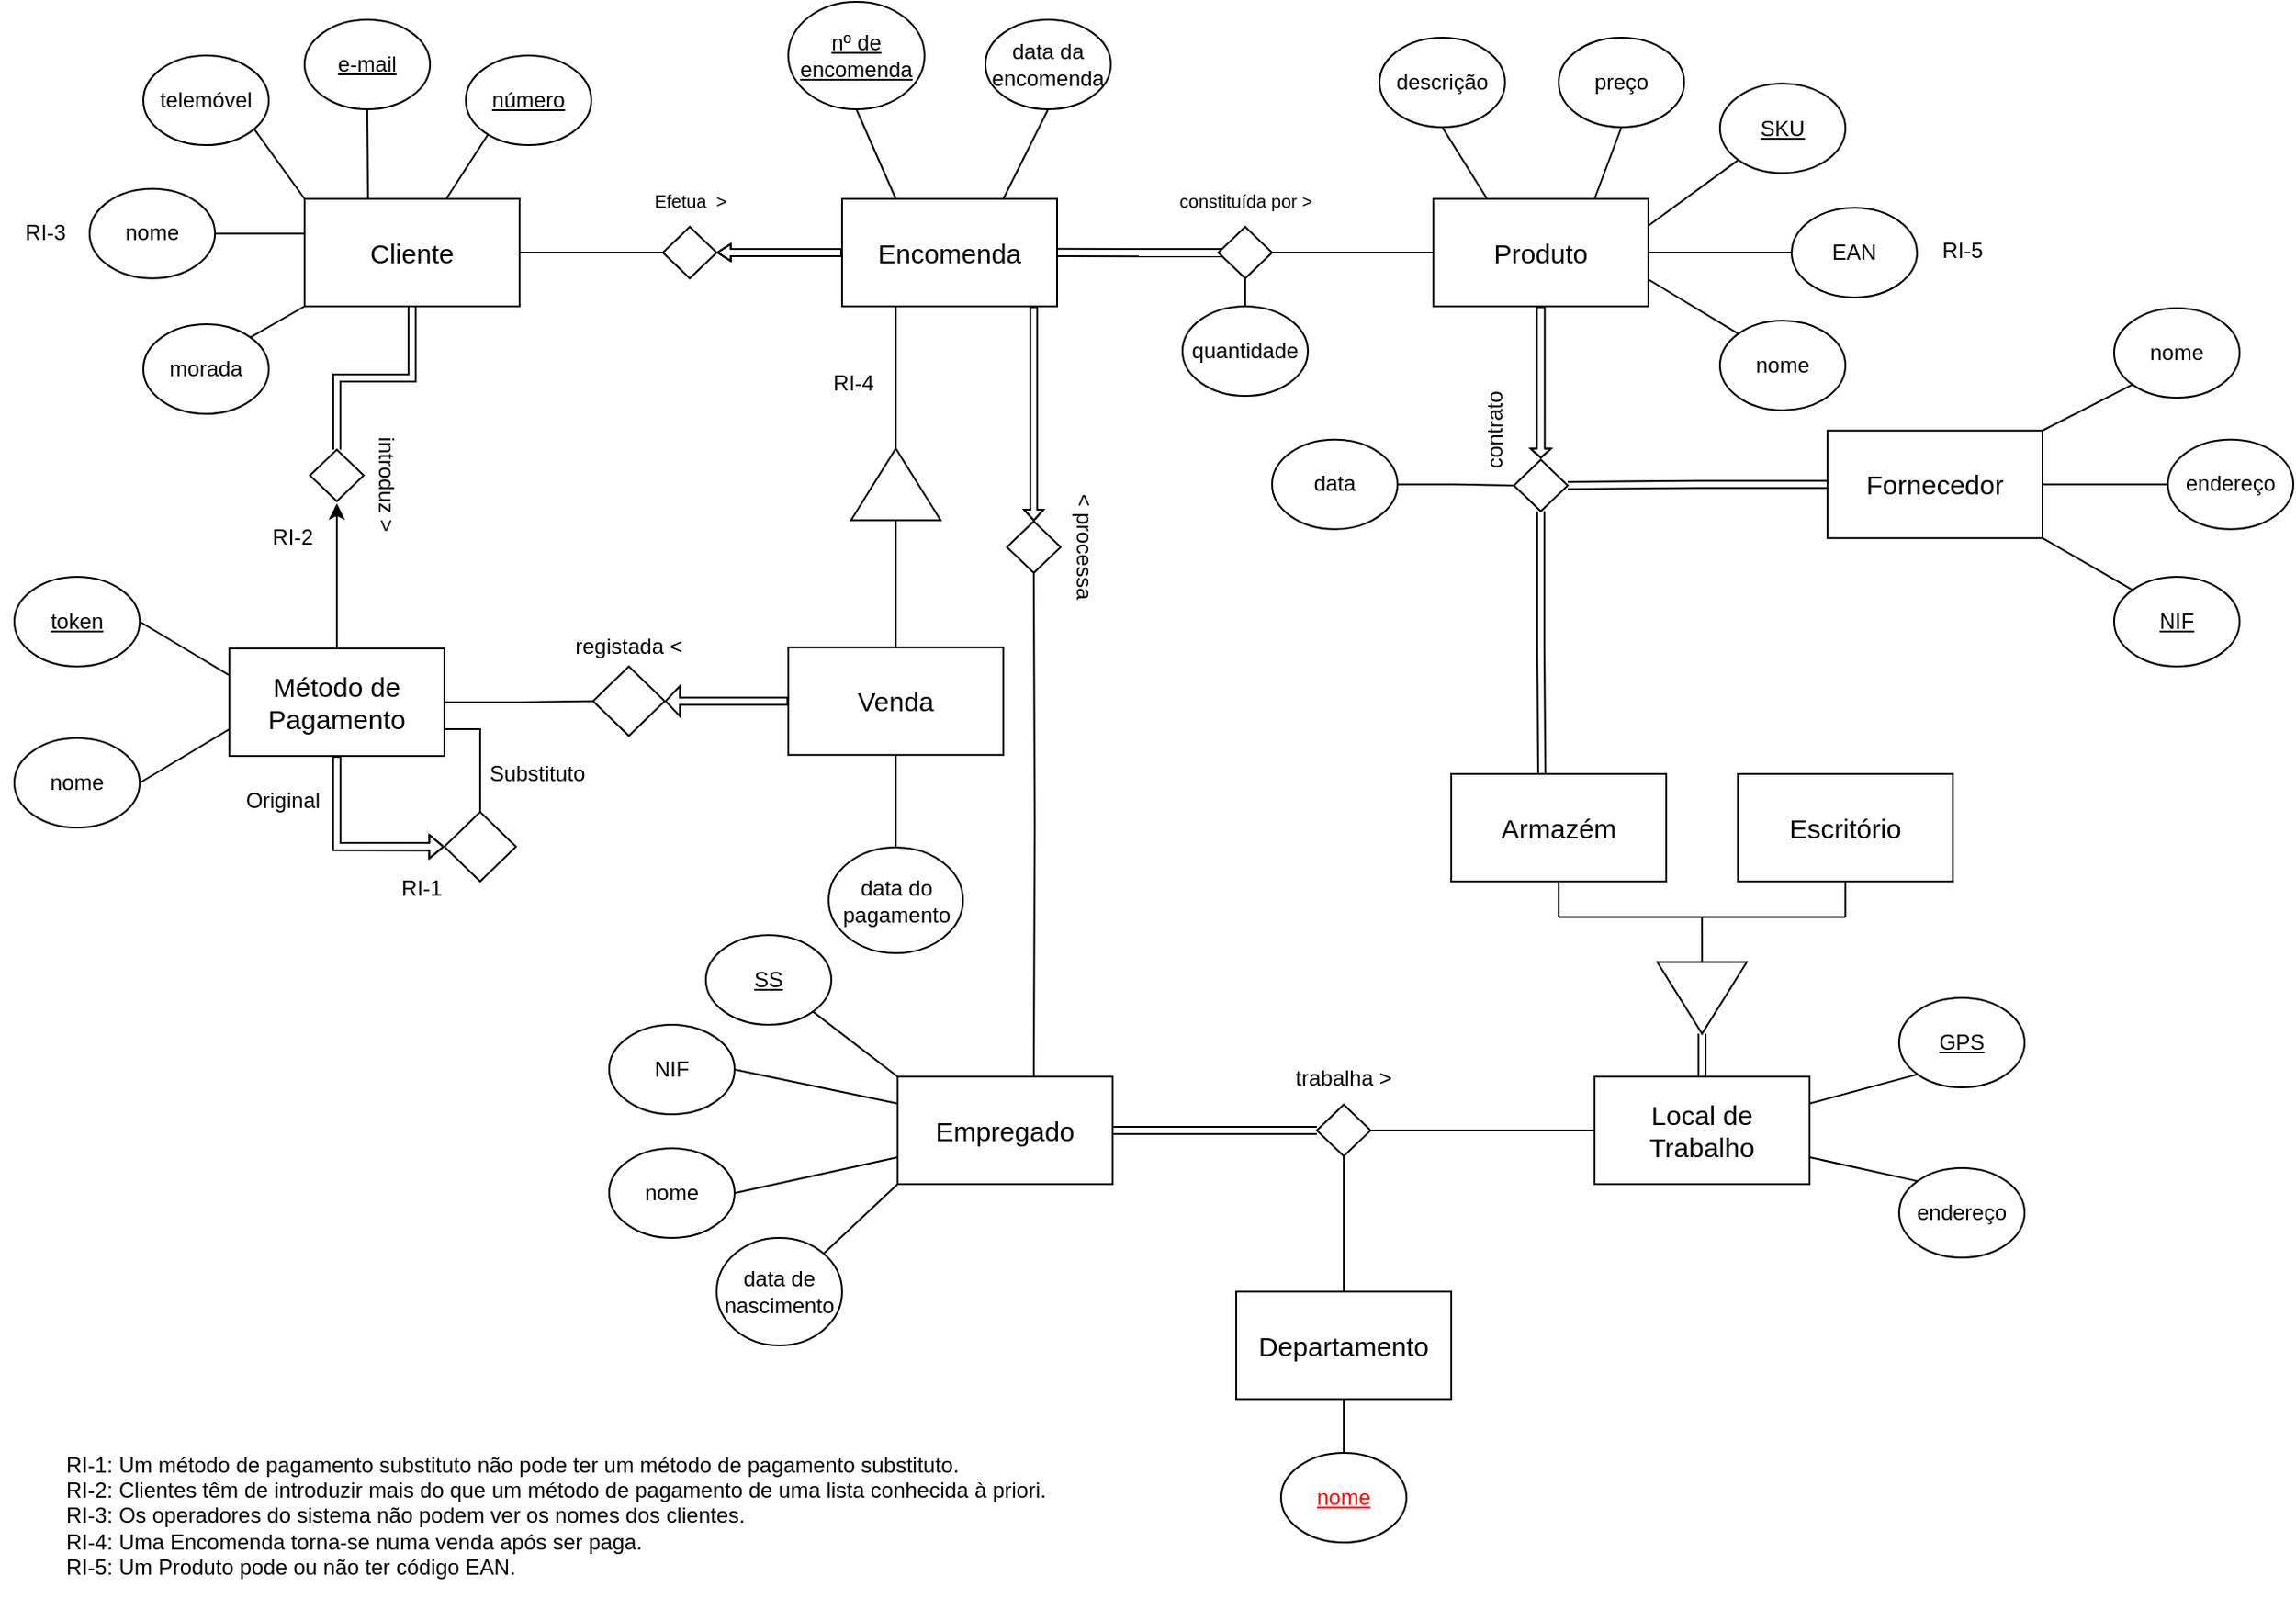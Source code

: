 <mxfile version="21.2.9" type="github">
  <diagram id="-oPqAkTAHKP7xbguGdnS" name="Page-1">
    <mxGraphModel dx="2474" dy="848" grid="1" gridSize="10" guides="1" tooltips="1" connect="1" arrows="1" fold="1" page="1" pageScale="1" pageWidth="827" pageHeight="1169" math="0" shadow="0">
      <root>
        <mxCell id="WIyWlLk6GJQsqaUBKTNV-0" />
        <mxCell id="WIyWlLk6GJQsqaUBKTNV-1" parent="WIyWlLk6GJQsqaUBKTNV-0" />
        <mxCell id="dUlK9dB9uf_rlsajjsYS-0" value="&lt;font style=&quot;font-size: 15px;&quot;&gt;Cliente&lt;/font&gt;" style="rounded=0;whiteSpace=wrap;html=1;" parent="WIyWlLk6GJQsqaUBKTNV-1" vertex="1">
          <mxGeometry x="120" y="110" width="120" height="60" as="geometry" />
        </mxCell>
        <mxCell id="dUlK9dB9uf_rlsajjsYS-1" value="" style="rhombus;whiteSpace=wrap;html=1;" parent="WIyWlLk6GJQsqaUBKTNV-1" vertex="1">
          <mxGeometry x="320" y="125.63" width="30" height="28.75" as="geometry" />
        </mxCell>
        <mxCell id="GSne50RD3aK7SdSidEnD-7" style="edgeStyle=orthogonalEdgeStyle;rounded=0;orthogonalLoop=1;jettySize=auto;html=1;exitX=0.5;exitY=1;exitDx=0;exitDy=0;entryX=0.5;entryY=0;entryDx=0;entryDy=0;shape=flexArrow;strokeWidth=1;endSize=1.684;endWidth=6.097;width=3.77;" parent="WIyWlLk6GJQsqaUBKTNV-1" target="GSne50RD3aK7SdSidEnD-0" edge="1">
          <mxGeometry relative="1" as="geometry">
            <Array as="points">
              <mxPoint x="527" y="270" />
              <mxPoint x="527" y="270" />
            </Array>
            <mxPoint x="527" y="170.01" as="sourcePoint" />
          </mxGeometry>
        </mxCell>
        <mxCell id="NUtFxZyfIFD8DUdTuco--21" style="edgeStyle=orthogonalEdgeStyle;rounded=0;orthogonalLoop=1;jettySize=auto;html=1;exitX=0.25;exitY=1;exitDx=0;exitDy=0;entryX=1;entryY=0.5;entryDx=0;entryDy=0;endArrow=none;endFill=0;" parent="WIyWlLk6GJQsqaUBKTNV-1" source="dUlK9dB9uf_rlsajjsYS-2" target="NUtFxZyfIFD8DUdTuco--20" edge="1">
          <mxGeometry relative="1" as="geometry" />
        </mxCell>
        <mxCell id="dUlK9dB9uf_rlsajjsYS-2" value="&lt;font style=&quot;font-size: 15px;&quot;&gt;Encomenda&lt;/font&gt;" style="rounded=0;whiteSpace=wrap;html=1;" parent="WIyWlLk6GJQsqaUBKTNV-1" vertex="1">
          <mxGeometry x="420" y="110.01" width="120" height="60" as="geometry" />
        </mxCell>
        <mxCell id="dUlK9dB9uf_rlsajjsYS-3" value="" style="endArrow=none;html=1;rounded=0;entryX=0;entryY=0.5;entryDx=0;entryDy=0;exitX=1;exitY=0.5;exitDx=0;exitDy=0;" parent="WIyWlLk6GJQsqaUBKTNV-1" source="dUlK9dB9uf_rlsajjsYS-0" target="dUlK9dB9uf_rlsajjsYS-1" edge="1">
          <mxGeometry width="50" height="50" relative="1" as="geometry">
            <mxPoint x="270" y="180" as="sourcePoint" />
            <mxPoint x="320" y="130" as="targetPoint" />
          </mxGeometry>
        </mxCell>
        <mxCell id="dUlK9dB9uf_rlsajjsYS-9" value="" style="shape=flexArrow;endArrow=classic;html=1;rounded=0;endWidth=4.567;endSize=2.118;width=3.958;" parent="WIyWlLk6GJQsqaUBKTNV-1" edge="1">
          <mxGeometry width="50" height="50" relative="1" as="geometry">
            <mxPoint x="420" y="140" as="sourcePoint" />
            <mxPoint x="350" y="139.96" as="targetPoint" />
            <Array as="points">
              <mxPoint x="390" y="139.96" />
            </Array>
          </mxGeometry>
        </mxCell>
        <mxCell id="dUlK9dB9uf_rlsajjsYS-12" value="&lt;u&gt;número&lt;/u&gt;" style="ellipse;whiteSpace=wrap;html=1;" parent="WIyWlLk6GJQsqaUBKTNV-1" vertex="1">
          <mxGeometry x="210" y="30" width="70" height="50" as="geometry" />
        </mxCell>
        <mxCell id="dUlK9dB9uf_rlsajjsYS-14" value="e-mail" style="ellipse;whiteSpace=wrap;html=1;fontStyle=4" parent="WIyWlLk6GJQsqaUBKTNV-1" vertex="1">
          <mxGeometry x="120" y="10" width="70" height="50" as="geometry" />
        </mxCell>
        <mxCell id="dUlK9dB9uf_rlsajjsYS-16" value="telemóvel" style="ellipse;whiteSpace=wrap;html=1;" parent="WIyWlLk6GJQsqaUBKTNV-1" vertex="1">
          <mxGeometry x="30" y="30" width="70" height="50" as="geometry" />
        </mxCell>
        <mxCell id="dUlK9dB9uf_rlsajjsYS-17" value="nome" style="ellipse;whiteSpace=wrap;html=1;" parent="WIyWlLk6GJQsqaUBKTNV-1" vertex="1">
          <mxGeometry y="104.38" width="70" height="50" as="geometry" />
        </mxCell>
        <mxCell id="dUlK9dB9uf_rlsajjsYS-18" value="morada" style="ellipse;whiteSpace=wrap;html=1;" parent="WIyWlLk6GJQsqaUBKTNV-1" vertex="1">
          <mxGeometry x="30" y="180" width="70" height="50" as="geometry" />
        </mxCell>
        <mxCell id="dUlK9dB9uf_rlsajjsYS-19" value="" style="endArrow=none;html=1;rounded=0;entryX=0.5;entryY=1;entryDx=0;entryDy=0;exitX=0.295;exitY=0.005;exitDx=0;exitDy=0;exitPerimeter=0;" parent="WIyWlLk6GJQsqaUBKTNV-1" source="dUlK9dB9uf_rlsajjsYS-0" target="dUlK9dB9uf_rlsajjsYS-14" edge="1">
          <mxGeometry width="50" height="50" relative="1" as="geometry">
            <mxPoint x="120" y="160" as="sourcePoint" />
            <mxPoint x="170" y="110" as="targetPoint" />
          </mxGeometry>
        </mxCell>
        <mxCell id="dUlK9dB9uf_rlsajjsYS-21" value="" style="endArrow=none;html=1;rounded=0;entryX=0.175;entryY=0.885;entryDx=0;entryDy=0;entryPerimeter=0;exitX=0.659;exitY=0;exitDx=0;exitDy=0;exitPerimeter=0;" parent="WIyWlLk6GJQsqaUBKTNV-1" source="dUlK9dB9uf_rlsajjsYS-0" target="dUlK9dB9uf_rlsajjsYS-12" edge="1">
          <mxGeometry width="50" height="50" relative="1" as="geometry">
            <mxPoint x="130" y="130" as="sourcePoint" />
            <mxPoint x="180" y="80" as="targetPoint" />
          </mxGeometry>
        </mxCell>
        <mxCell id="dUlK9dB9uf_rlsajjsYS-22" value="" style="endArrow=none;html=1;rounded=0;entryX=0.883;entryY=0.819;entryDx=0;entryDy=0;entryPerimeter=0;exitX=0;exitY=0;exitDx=0;exitDy=0;" parent="WIyWlLk6GJQsqaUBKTNV-1" source="dUlK9dB9uf_rlsajjsYS-0" target="dUlK9dB9uf_rlsajjsYS-16" edge="1">
          <mxGeometry width="50" height="50" relative="1" as="geometry">
            <mxPoint x="100" y="120" as="sourcePoint" />
            <mxPoint x="150" y="70" as="targetPoint" />
          </mxGeometry>
        </mxCell>
        <mxCell id="dUlK9dB9uf_rlsajjsYS-23" value="" style="endArrow=none;html=1;rounded=0;entryX=0.001;entryY=0.323;entryDx=0;entryDy=0;entryPerimeter=0;exitX=1;exitY=0.5;exitDx=0;exitDy=0;" parent="WIyWlLk6GJQsqaUBKTNV-1" source="dUlK9dB9uf_rlsajjsYS-17" target="dUlK9dB9uf_rlsajjsYS-0" edge="1">
          <mxGeometry width="50" height="50" relative="1" as="geometry">
            <mxPoint x="50" y="150" as="sourcePoint" />
            <mxPoint x="100" y="100" as="targetPoint" />
          </mxGeometry>
        </mxCell>
        <mxCell id="dUlK9dB9uf_rlsajjsYS-24" value="" style="endArrow=none;html=1;rounded=0;exitX=1;exitY=0;exitDx=0;exitDy=0;entryX=0;entryY=1;entryDx=0;entryDy=0;" parent="WIyWlLk6GJQsqaUBKTNV-1" source="dUlK9dB9uf_rlsajjsYS-18" target="dUlK9dB9uf_rlsajjsYS-0" edge="1">
          <mxGeometry width="50" height="50" relative="1" as="geometry">
            <mxPoint x="70" y="200" as="sourcePoint" />
            <mxPoint x="120" y="150" as="targetPoint" />
          </mxGeometry>
        </mxCell>
        <mxCell id="dUlK9dB9uf_rlsajjsYS-26" value="&lt;u&gt;nº de encomenda&lt;/u&gt;" style="ellipse;whiteSpace=wrap;html=1;" parent="WIyWlLk6GJQsqaUBKTNV-1" vertex="1">
          <mxGeometry x="390" width="76" height="60" as="geometry" />
        </mxCell>
        <mxCell id="dUlK9dB9uf_rlsajjsYS-27" value="data da encomenda" style="ellipse;whiteSpace=wrap;html=1;" parent="WIyWlLk6GJQsqaUBKTNV-1" vertex="1">
          <mxGeometry x="500" y="10" width="70" height="50" as="geometry" />
        </mxCell>
        <mxCell id="dUlK9dB9uf_rlsajjsYS-28" value="" style="endArrow=none;html=1;rounded=0;entryX=0.5;entryY=1;entryDx=0;entryDy=0;exitX=0.75;exitY=0;exitDx=0;exitDy=0;" parent="WIyWlLk6GJQsqaUBKTNV-1" source="dUlK9dB9uf_rlsajjsYS-2" target="dUlK9dB9uf_rlsajjsYS-27" edge="1">
          <mxGeometry width="50" height="50" relative="1" as="geometry">
            <mxPoint x="480" y="140" as="sourcePoint" />
            <mxPoint x="530" y="90" as="targetPoint" />
          </mxGeometry>
        </mxCell>
        <mxCell id="dUlK9dB9uf_rlsajjsYS-29" value="" style="endArrow=none;html=1;rounded=0;entryX=0.5;entryY=1;entryDx=0;entryDy=0;exitX=0.25;exitY=0;exitDx=0;exitDy=0;" parent="WIyWlLk6GJQsqaUBKTNV-1" source="dUlK9dB9uf_rlsajjsYS-2" target="dUlK9dB9uf_rlsajjsYS-26" edge="1">
          <mxGeometry width="50" height="50" relative="1" as="geometry">
            <mxPoint x="490" y="120" as="sourcePoint" />
            <mxPoint x="540" y="70" as="targetPoint" />
          </mxGeometry>
        </mxCell>
        <mxCell id="dUlK9dB9uf_rlsajjsYS-30" value="" style="rhombus;whiteSpace=wrap;html=1;" parent="WIyWlLk6GJQsqaUBKTNV-1" vertex="1">
          <mxGeometry x="630" y="125.63" width="30" height="28.75" as="geometry" />
        </mxCell>
        <mxCell id="dUlK9dB9uf_rlsajjsYS-31" value="&lt;font style=&quot;font-size: 15px;&quot;&gt;Produto&lt;/font&gt;" style="rounded=0;whiteSpace=wrap;html=1;" parent="WIyWlLk6GJQsqaUBKTNV-1" vertex="1">
          <mxGeometry x="750" y="110" width="120" height="60" as="geometry" />
        </mxCell>
        <mxCell id="dUlK9dB9uf_rlsajjsYS-32" value="" style="rounded=0;html=1;jettySize=auto;orthogonalLoop=1;fontSize=11;endArrow=none;endFill=0;strokeWidth=1;shadow=0;labelBackgroundColor=none;edgeStyle=orthogonalEdgeStyle;entryX=1;entryY=0.5;entryDx=0;entryDy=0;exitX=0;exitY=0.5;exitDx=0;exitDy=0;" parent="WIyWlLk6GJQsqaUBKTNV-1" source="dUlK9dB9uf_rlsajjsYS-31" target="dUlK9dB9uf_rlsajjsYS-30" edge="1">
          <mxGeometry relative="1" as="geometry">
            <mxPoint x="700.03" y="114.37" as="sourcePoint" />
            <mxPoint x="699.996" y="164.398" as="targetPoint" />
            <Array as="points" />
          </mxGeometry>
        </mxCell>
        <mxCell id="dUlK9dB9uf_rlsajjsYS-34" value="" style="endArrow=none;html=1;rounded=0;entryX=0.069;entryY=0.43;entryDx=0;entryDy=0;entryPerimeter=0;exitX=1;exitY=0.465;exitDx=0;exitDy=0;exitPerimeter=0;" parent="WIyWlLk6GJQsqaUBKTNV-1" source="dUlK9dB9uf_rlsajjsYS-2" target="dUlK9dB9uf_rlsajjsYS-30" edge="1">
          <mxGeometry width="50" height="50" relative="1" as="geometry">
            <mxPoint x="560" y="180" as="sourcePoint" />
            <mxPoint x="610" y="130" as="targetPoint" />
          </mxGeometry>
        </mxCell>
        <mxCell id="dUlK9dB9uf_rlsajjsYS-35" value="" style="endArrow=none;html=1;rounded=0;entryX=0.071;entryY=0.574;entryDx=0;entryDy=0;entryPerimeter=0;exitX=1.002;exitY=0.534;exitDx=0;exitDy=0;exitPerimeter=0;" parent="WIyWlLk6GJQsqaUBKTNV-1" source="dUlK9dB9uf_rlsajjsYS-2" target="dUlK9dB9uf_rlsajjsYS-30" edge="1">
          <mxGeometry width="50" height="50" relative="1" as="geometry">
            <mxPoint x="540" y="139.96" as="sourcePoint" />
            <mxPoint x="632" y="139.96" as="targetPoint" />
          </mxGeometry>
        </mxCell>
        <mxCell id="dUlK9dB9uf_rlsajjsYS-36" value="descrição" style="ellipse;whiteSpace=wrap;html=1;" parent="WIyWlLk6GJQsqaUBKTNV-1" vertex="1">
          <mxGeometry x="720" y="20" width="70" height="50" as="geometry" />
        </mxCell>
        <mxCell id="dUlK9dB9uf_rlsajjsYS-37" value="preço" style="ellipse;whiteSpace=wrap;html=1;" parent="WIyWlLk6GJQsqaUBKTNV-1" vertex="1">
          <mxGeometry x="820" y="20" width="70" height="50" as="geometry" />
        </mxCell>
        <mxCell id="dUlK9dB9uf_rlsajjsYS-38" value="&lt;u&gt;SKU&lt;/u&gt;" style="ellipse;whiteSpace=wrap;html=1;" parent="WIyWlLk6GJQsqaUBKTNV-1" vertex="1">
          <mxGeometry x="910" y="45.63" width="70" height="50" as="geometry" />
        </mxCell>
        <mxCell id="dUlK9dB9uf_rlsajjsYS-40" value="EAN" style="ellipse;whiteSpace=wrap;html=1;" parent="WIyWlLk6GJQsqaUBKTNV-1" vertex="1">
          <mxGeometry x="950" y="115.01" width="70" height="50" as="geometry" />
        </mxCell>
        <mxCell id="dUlK9dB9uf_rlsajjsYS-41" value="" style="endArrow=none;html=1;rounded=0;entryX=0.5;entryY=1;entryDx=0;entryDy=0;exitX=0.25;exitY=0;exitDx=0;exitDy=0;" parent="WIyWlLk6GJQsqaUBKTNV-1" source="dUlK9dB9uf_rlsajjsYS-31" target="dUlK9dB9uf_rlsajjsYS-36" edge="1">
          <mxGeometry width="50" height="50" relative="1" as="geometry">
            <mxPoint x="710" y="170" as="sourcePoint" />
            <mxPoint x="760" y="120" as="targetPoint" />
          </mxGeometry>
        </mxCell>
        <mxCell id="dUlK9dB9uf_rlsajjsYS-42" value="" style="endArrow=none;html=1;rounded=0;entryX=0.5;entryY=1;entryDx=0;entryDy=0;exitX=0.75;exitY=0;exitDx=0;exitDy=0;" parent="WIyWlLk6GJQsqaUBKTNV-1" source="dUlK9dB9uf_rlsajjsYS-31" target="dUlK9dB9uf_rlsajjsYS-37" edge="1">
          <mxGeometry width="50" height="50" relative="1" as="geometry">
            <mxPoint x="710" y="150" as="sourcePoint" />
            <mxPoint x="760" y="100" as="targetPoint" />
          </mxGeometry>
        </mxCell>
        <mxCell id="dUlK9dB9uf_rlsajjsYS-43" value="" style="endArrow=none;html=1;rounded=0;entryX=0;entryY=1;entryDx=0;entryDy=0;exitX=1;exitY=0.25;exitDx=0;exitDy=0;" parent="WIyWlLk6GJQsqaUBKTNV-1" source="dUlK9dB9uf_rlsajjsYS-31" target="dUlK9dB9uf_rlsajjsYS-38" edge="1">
          <mxGeometry width="50" height="50" relative="1" as="geometry">
            <mxPoint x="830" y="170" as="sourcePoint" />
            <mxPoint x="880" y="120" as="targetPoint" />
          </mxGeometry>
        </mxCell>
        <mxCell id="dUlK9dB9uf_rlsajjsYS-44" value="&lt;font style=&quot;font-size: 10px;&quot;&gt;Efetua&amp;nbsp; &amp;gt;&lt;/font&gt;" style="text;html=1;align=center;verticalAlign=middle;resizable=0;points=[];autosize=1;strokeColor=none;fillColor=none;" parent="WIyWlLk6GJQsqaUBKTNV-1" vertex="1">
          <mxGeometry x="300" y="95.63" width="70" height="30" as="geometry" />
        </mxCell>
        <mxCell id="dUlK9dB9uf_rlsajjsYS-45" value="&lt;font style=&quot;font-size: 10px;&quot;&gt;constituída por &amp;gt;&lt;/font&gt;" style="text;html=1;align=center;verticalAlign=middle;resizable=0;points=[];autosize=1;strokeColor=none;fillColor=none;" parent="WIyWlLk6GJQsqaUBKTNV-1" vertex="1">
          <mxGeometry x="595" y="95.63" width="100" height="30" as="geometry" />
        </mxCell>
        <mxCell id="ifH_SZ0rBkrmAZITVyhP-11" style="edgeStyle=orthogonalEdgeStyle;rounded=0;orthogonalLoop=1;jettySize=auto;html=1;exitX=0;exitY=0.5;exitDx=0;exitDy=0;entryX=1;entryY=0.5;entryDx=0;entryDy=0;endArrow=none;endFill=0;shape=link;" edge="1" parent="WIyWlLk6GJQsqaUBKTNV-1" source="dUlK9dB9uf_rlsajjsYS-46" target="TBSbjotnk0CT5dtNG1RA-25">
          <mxGeometry relative="1" as="geometry" />
        </mxCell>
        <mxCell id="dUlK9dB9uf_rlsajjsYS-46" value="&lt;font style=&quot;font-size: 15px;&quot;&gt;Fornecedor&lt;/font&gt;" style="rounded=0;whiteSpace=wrap;html=1;" parent="WIyWlLk6GJQsqaUBKTNV-1" vertex="1">
          <mxGeometry x="970" y="239.37" width="120" height="60" as="geometry" />
        </mxCell>
        <mxCell id="NUtFxZyfIFD8DUdTuco--5" style="edgeStyle=orthogonalEdgeStyle;rounded=0;orthogonalLoop=1;jettySize=auto;html=1;entryX=0;entryY=0.5;entryDx=0;entryDy=0;shape=flexArrow;endWidth=7.988;endSize=2.294;width=4.161;" parent="WIyWlLk6GJQsqaUBKTNV-1" source="dUlK9dB9uf_rlsajjsYS-47" target="TBSbjotnk0CT5dtNG1RA-16" edge="1">
          <mxGeometry relative="1" as="geometry" />
        </mxCell>
        <mxCell id="NUtFxZyfIFD8DUdTuco--26" style="edgeStyle=orthogonalEdgeStyle;rounded=0;orthogonalLoop=1;jettySize=auto;html=1;exitX=1;exitY=0.5;exitDx=0;exitDy=0;entryX=0;entryY=0.5;entryDx=0;entryDy=0;endWidth=8.908;endArrow=none;endFill=0;" parent="WIyWlLk6GJQsqaUBKTNV-1" source="dUlK9dB9uf_rlsajjsYS-47" target="NUtFxZyfIFD8DUdTuco--18" edge="1">
          <mxGeometry relative="1" as="geometry" />
        </mxCell>
        <mxCell id="dUlK9dB9uf_rlsajjsYS-47" value="&lt;font style=&quot;font-size: 15px;&quot;&gt;Método de Pagamento&lt;/font&gt;" style="rounded=0;whiteSpace=wrap;html=1;" parent="WIyWlLk6GJQsqaUBKTNV-1" vertex="1">
          <mxGeometry x="78" y="361" width="120" height="60" as="geometry" />
        </mxCell>
        <mxCell id="dUlK9dB9uf_rlsajjsYS-49" value="&lt;u&gt;token&lt;/u&gt;" style="ellipse;whiteSpace=wrap;html=1;" parent="WIyWlLk6GJQsqaUBKTNV-1" vertex="1">
          <mxGeometry x="-42" y="321" width="70" height="50" as="geometry" />
        </mxCell>
        <mxCell id="dUlK9dB9uf_rlsajjsYS-50" value="nome" style="ellipse;whiteSpace=wrap;html=1;" parent="WIyWlLk6GJQsqaUBKTNV-1" vertex="1">
          <mxGeometry x="-42" y="411" width="70" height="50" as="geometry" />
        </mxCell>
        <mxCell id="dUlK9dB9uf_rlsajjsYS-51" value="" style="endArrow=none;html=1;rounded=0;exitX=1;exitY=0.5;exitDx=0;exitDy=0;entryX=0;entryY=0.25;entryDx=0;entryDy=0;" parent="WIyWlLk6GJQsqaUBKTNV-1" source="dUlK9dB9uf_rlsajjsYS-49" target="dUlK9dB9uf_rlsajjsYS-47" edge="1">
          <mxGeometry width="50" height="50" relative="1" as="geometry">
            <mxPoint x="8" y="401" as="sourcePoint" />
            <mxPoint x="58" y="351" as="targetPoint" />
          </mxGeometry>
        </mxCell>
        <mxCell id="dUlK9dB9uf_rlsajjsYS-52" value="" style="endArrow=none;html=1;rounded=0;entryX=0;entryY=0.75;entryDx=0;entryDy=0;exitX=1;exitY=0.5;exitDx=0;exitDy=0;" parent="WIyWlLk6GJQsqaUBKTNV-1" source="dUlK9dB9uf_rlsajjsYS-50" target="dUlK9dB9uf_rlsajjsYS-47" edge="1">
          <mxGeometry width="50" height="50" relative="1" as="geometry">
            <mxPoint x="18" y="441" as="sourcePoint" />
            <mxPoint x="68" y="391" as="targetPoint" />
          </mxGeometry>
        </mxCell>
        <mxCell id="dUlK9dB9uf_rlsajjsYS-53" value="&lt;font style=&quot;font-size: 15px;&quot;&gt;Local de Trabalho&lt;/font&gt;" style="rounded=0;whiteSpace=wrap;html=1;" parent="WIyWlLk6GJQsqaUBKTNV-1" vertex="1">
          <mxGeometry x="840" y="599.99" width="120" height="60" as="geometry" />
        </mxCell>
        <mxCell id="GSne50RD3aK7SdSidEnD-6" style="edgeStyle=orthogonalEdgeStyle;rounded=0;orthogonalLoop=1;jettySize=auto;html=1;exitX=0.5;exitY=0;exitDx=0;exitDy=0;entryX=0.5;entryY=1;entryDx=0;entryDy=0;endArrow=none;endFill=0;" parent="WIyWlLk6GJQsqaUBKTNV-1" target="GSne50RD3aK7SdSidEnD-0" edge="1">
          <mxGeometry relative="1" as="geometry">
            <mxPoint x="527" y="600" as="sourcePoint" />
          </mxGeometry>
        </mxCell>
        <mxCell id="dUlK9dB9uf_rlsajjsYS-54" value="&lt;font style=&quot;font-size: 15px;&quot;&gt;Empregado&lt;/font&gt;" style="rounded=0;whiteSpace=wrap;html=1;" parent="WIyWlLk6GJQsqaUBKTNV-1" vertex="1">
          <mxGeometry x="451" y="600" width="120" height="60" as="geometry" />
        </mxCell>
        <mxCell id="dUlK9dB9uf_rlsajjsYS-55" value="&lt;u&gt;SS&lt;/u&gt;" style="ellipse;whiteSpace=wrap;html=1;" parent="WIyWlLk6GJQsqaUBKTNV-1" vertex="1">
          <mxGeometry x="344" y="521" width="70" height="50" as="geometry" />
        </mxCell>
        <mxCell id="dUlK9dB9uf_rlsajjsYS-57" value="NIF" style="ellipse;whiteSpace=wrap;html=1;" parent="WIyWlLk6GJQsqaUBKTNV-1" vertex="1">
          <mxGeometry x="290" y="571" width="70" height="50" as="geometry" />
        </mxCell>
        <mxCell id="dUlK9dB9uf_rlsajjsYS-58" value="nome" style="ellipse;whiteSpace=wrap;html=1;" parent="WIyWlLk6GJQsqaUBKTNV-1" vertex="1">
          <mxGeometry x="290" y="640" width="70" height="50" as="geometry" />
        </mxCell>
        <mxCell id="dUlK9dB9uf_rlsajjsYS-59" value="data de nascimento" style="ellipse;whiteSpace=wrap;html=1;" parent="WIyWlLk6GJQsqaUBKTNV-1" vertex="1">
          <mxGeometry x="350" y="690" width="70" height="60" as="geometry" />
        </mxCell>
        <mxCell id="dUlK9dB9uf_rlsajjsYS-60" value="" style="endArrow=none;html=1;rounded=0;entryX=1;entryY=0;entryDx=0;entryDy=0;exitX=0;exitY=1;exitDx=0;exitDy=0;" parent="WIyWlLk6GJQsqaUBKTNV-1" source="dUlK9dB9uf_rlsajjsYS-54" target="dUlK9dB9uf_rlsajjsYS-59" edge="1">
          <mxGeometry width="50" height="50" relative="1" as="geometry">
            <mxPoint x="491" y="740" as="sourcePoint" />
            <mxPoint x="541" y="690" as="targetPoint" />
          </mxGeometry>
        </mxCell>
        <mxCell id="dUlK9dB9uf_rlsajjsYS-61" value="" style="endArrow=none;html=1;rounded=0;entryX=1;entryY=1;entryDx=0;entryDy=0;exitX=0;exitY=0;exitDx=0;exitDy=0;" parent="WIyWlLk6GJQsqaUBKTNV-1" source="dUlK9dB9uf_rlsajjsYS-54" target="dUlK9dB9uf_rlsajjsYS-55" edge="1">
          <mxGeometry width="50" height="50" relative="1" as="geometry">
            <mxPoint x="501" y="620" as="sourcePoint" />
            <mxPoint x="551" y="570" as="targetPoint" />
          </mxGeometry>
        </mxCell>
        <mxCell id="dUlK9dB9uf_rlsajjsYS-62" value="" style="endArrow=none;html=1;rounded=0;entryX=1;entryY=0.5;entryDx=0;entryDy=0;exitX=0;exitY=0.25;exitDx=0;exitDy=0;" parent="WIyWlLk6GJQsqaUBKTNV-1" source="dUlK9dB9uf_rlsajjsYS-54" target="dUlK9dB9uf_rlsajjsYS-57" edge="1">
          <mxGeometry width="50" height="50" relative="1" as="geometry">
            <mxPoint x="561" y="680" as="sourcePoint" />
            <mxPoint x="611" y="630" as="targetPoint" />
          </mxGeometry>
        </mxCell>
        <mxCell id="dUlK9dB9uf_rlsajjsYS-63" value="" style="endArrow=none;html=1;rounded=0;entryX=1;entryY=0.5;entryDx=0;entryDy=0;exitX=0;exitY=0.75;exitDx=0;exitDy=0;" parent="WIyWlLk6GJQsqaUBKTNV-1" source="dUlK9dB9uf_rlsajjsYS-54" target="dUlK9dB9uf_rlsajjsYS-58" edge="1">
          <mxGeometry width="50" height="50" relative="1" as="geometry">
            <mxPoint x="551" y="710" as="sourcePoint" />
            <mxPoint x="601" y="660" as="targetPoint" />
          </mxGeometry>
        </mxCell>
        <mxCell id="f_ABxHvpBwnRaJqlBTTa-3" style="edgeStyle=orthogonalEdgeStyle;rounded=0;orthogonalLoop=1;jettySize=auto;html=1;entryX=0.5;entryY=0;entryDx=0;entryDy=0;endArrow=none;endFill=0;" parent="WIyWlLk6GJQsqaUBKTNV-1" source="dUlK9dB9uf_rlsajjsYS-65" target="dUlK9dB9uf_rlsajjsYS-80" edge="1">
          <mxGeometry relative="1" as="geometry" />
        </mxCell>
        <mxCell id="f_ABxHvpBwnRaJqlBTTa-4" style="edgeStyle=orthogonalEdgeStyle;rounded=0;orthogonalLoop=1;jettySize=auto;html=1;exitX=0;exitY=0.5;exitDx=0;exitDy=0;entryX=1;entryY=0.5;entryDx=0;entryDy=0;shape=link;" parent="WIyWlLk6GJQsqaUBKTNV-1" source="dUlK9dB9uf_rlsajjsYS-65" target="dUlK9dB9uf_rlsajjsYS-54" edge="1">
          <mxGeometry relative="1" as="geometry" />
        </mxCell>
        <mxCell id="ifH_SZ0rBkrmAZITVyhP-16" style="edgeStyle=orthogonalEdgeStyle;rounded=0;orthogonalLoop=1;jettySize=auto;html=1;exitX=1;exitY=0.5;exitDx=0;exitDy=0;entryX=0;entryY=0.5;entryDx=0;entryDy=0;endArrow=none;endFill=0;" edge="1" parent="WIyWlLk6GJQsqaUBKTNV-1" source="dUlK9dB9uf_rlsajjsYS-65" target="dUlK9dB9uf_rlsajjsYS-53">
          <mxGeometry relative="1" as="geometry" />
        </mxCell>
        <mxCell id="dUlK9dB9uf_rlsajjsYS-65" value="" style="rhombus;whiteSpace=wrap;html=1;" parent="WIyWlLk6GJQsqaUBKTNV-1" vertex="1">
          <mxGeometry x="685" y="615.61" width="30" height="28.75" as="geometry" />
        </mxCell>
        <mxCell id="dUlK9dB9uf_rlsajjsYS-66" value="&lt;u&gt;GPS&lt;/u&gt;" style="ellipse;whiteSpace=wrap;html=1;" parent="WIyWlLk6GJQsqaUBKTNV-1" vertex="1">
          <mxGeometry x="1010" y="556" width="70" height="50" as="geometry" />
        </mxCell>
        <mxCell id="dUlK9dB9uf_rlsajjsYS-67" value="endereço" style="ellipse;whiteSpace=wrap;html=1;" parent="WIyWlLk6GJQsqaUBKTNV-1" vertex="1">
          <mxGeometry x="1010" y="651" width="70" height="50" as="geometry" />
        </mxCell>
        <mxCell id="dUlK9dB9uf_rlsajjsYS-68" value="" style="endArrow=none;html=1;rounded=0;entryX=0;entryY=1;entryDx=0;entryDy=0;exitX=1;exitY=0.25;exitDx=0;exitDy=0;" parent="WIyWlLk6GJQsqaUBKTNV-1" source="dUlK9dB9uf_rlsajjsYS-53" target="dUlK9dB9uf_rlsajjsYS-66" edge="1">
          <mxGeometry width="50" height="50" relative="1" as="geometry">
            <mxPoint x="745" y="681" as="sourcePoint" />
            <mxPoint x="795" y="631" as="targetPoint" />
          </mxGeometry>
        </mxCell>
        <mxCell id="dUlK9dB9uf_rlsajjsYS-69" value="" style="endArrow=none;html=1;rounded=0;entryX=1;entryY=0.75;entryDx=0;entryDy=0;exitX=0;exitY=0;exitDx=0;exitDy=0;" parent="WIyWlLk6GJQsqaUBKTNV-1" source="dUlK9dB9uf_rlsajjsYS-67" target="dUlK9dB9uf_rlsajjsYS-53" edge="1">
          <mxGeometry width="50" height="50" relative="1" as="geometry">
            <mxPoint x="755" y="711" as="sourcePoint" />
            <mxPoint x="805" y="661" as="targetPoint" />
          </mxGeometry>
        </mxCell>
        <mxCell id="dUlK9dB9uf_rlsajjsYS-73" value="nome" style="ellipse;whiteSpace=wrap;html=1;" parent="WIyWlLk6GJQsqaUBKTNV-1" vertex="1">
          <mxGeometry x="1130" y="171" width="70" height="50" as="geometry" />
        </mxCell>
        <mxCell id="dUlK9dB9uf_rlsajjsYS-75" value="endereço" style="ellipse;whiteSpace=wrap;html=1;" parent="WIyWlLk6GJQsqaUBKTNV-1" vertex="1">
          <mxGeometry x="1160" y="244.37" width="70" height="50" as="geometry" />
        </mxCell>
        <mxCell id="dUlK9dB9uf_rlsajjsYS-76" value="&lt;u&gt;NIF&lt;/u&gt;" style="ellipse;whiteSpace=wrap;html=1;" parent="WIyWlLk6GJQsqaUBKTNV-1" vertex="1">
          <mxGeometry x="1130" y="321" width="70" height="50" as="geometry" />
        </mxCell>
        <mxCell id="dUlK9dB9uf_rlsajjsYS-77" value="" style="endArrow=none;html=1;rounded=0;entryX=0;entryY=0.5;entryDx=0;entryDy=0;exitX=1;exitY=0.5;exitDx=0;exitDy=0;" parent="WIyWlLk6GJQsqaUBKTNV-1" source="dUlK9dB9uf_rlsajjsYS-46" target="dUlK9dB9uf_rlsajjsYS-75" edge="1">
          <mxGeometry width="50" height="50" relative="1" as="geometry">
            <mxPoint x="1090" y="331" as="sourcePoint" />
            <mxPoint x="1140" y="281" as="targetPoint" />
          </mxGeometry>
        </mxCell>
        <mxCell id="dUlK9dB9uf_rlsajjsYS-78" value="" style="endArrow=none;html=1;rounded=0;entryX=0;entryY=1;entryDx=0;entryDy=0;exitX=1;exitY=0;exitDx=0;exitDy=0;" parent="WIyWlLk6GJQsqaUBKTNV-1" source="dUlK9dB9uf_rlsajjsYS-46" target="dUlK9dB9uf_rlsajjsYS-73" edge="1">
          <mxGeometry width="50" height="50" relative="1" as="geometry">
            <mxPoint x="1090" y="271" as="sourcePoint" />
            <mxPoint x="1140" y="221" as="targetPoint" />
          </mxGeometry>
        </mxCell>
        <mxCell id="dUlK9dB9uf_rlsajjsYS-79" value="" style="endArrow=none;html=1;rounded=0;entryX=0;entryY=0;entryDx=0;entryDy=0;exitX=1;exitY=1;exitDx=0;exitDy=0;" parent="WIyWlLk6GJQsqaUBKTNV-1" source="dUlK9dB9uf_rlsajjsYS-46" target="dUlK9dB9uf_rlsajjsYS-76" edge="1">
          <mxGeometry width="50" height="50" relative="1" as="geometry">
            <mxPoint x="1080" y="381" as="sourcePoint" />
            <mxPoint x="1130" y="331" as="targetPoint" />
          </mxGeometry>
        </mxCell>
        <mxCell id="dUlK9dB9uf_rlsajjsYS-80" value="&lt;font style=&quot;font-size: 15px;&quot;&gt;Departamento&lt;/font&gt;" style="rounded=0;whiteSpace=wrap;html=1;" parent="WIyWlLk6GJQsqaUBKTNV-1" vertex="1">
          <mxGeometry x="640" y="720" width="120" height="60" as="geometry" />
        </mxCell>
        <mxCell id="TBSbjotnk0CT5dtNG1RA-0" value="&lt;font style=&quot;font-size: 15px;&quot;&gt;Armazém&lt;/font&gt;" style="rounded=0;whiteSpace=wrap;html=1;" parent="WIyWlLk6GJQsqaUBKTNV-1" vertex="1">
          <mxGeometry x="760" y="431" width="120" height="60" as="geometry" />
        </mxCell>
        <mxCell id="TBSbjotnk0CT5dtNG1RA-2" value="&lt;font style=&quot;font-size: 15px;&quot;&gt;Escritório&lt;/font&gt;" style="rounded=0;whiteSpace=wrap;html=1;" parent="WIyWlLk6GJQsqaUBKTNV-1" vertex="1">
          <mxGeometry x="920" y="431" width="120" height="60" as="geometry" />
        </mxCell>
        <mxCell id="ifH_SZ0rBkrmAZITVyhP-13" style="edgeStyle=orthogonalEdgeStyle;rounded=0;orthogonalLoop=1;jettySize=auto;html=1;exitX=0;exitY=0.5;exitDx=0;exitDy=0;endArrow=none;endFill=0;" edge="1" parent="WIyWlLk6GJQsqaUBKTNV-1" source="TBSbjotnk0CT5dtNG1RA-3">
          <mxGeometry relative="1" as="geometry">
            <mxPoint x="899.973" y="511" as="targetPoint" />
          </mxGeometry>
        </mxCell>
        <mxCell id="TBSbjotnk0CT5dtNG1RA-3" value="" style="triangle;whiteSpace=wrap;html=1;rotation=90;" parent="WIyWlLk6GJQsqaUBKTNV-1" vertex="1">
          <mxGeometry x="880" y="531" width="40" height="50" as="geometry" />
        </mxCell>
        <mxCell id="TBSbjotnk0CT5dtNG1RA-4" value="" style="endArrow=none;html=1;rounded=0;" parent="WIyWlLk6GJQsqaUBKTNV-1" edge="1">
          <mxGeometry width="50" height="50" relative="1" as="geometry">
            <mxPoint x="820" y="510.89" as="sourcePoint" />
            <mxPoint x="980" y="510.89" as="targetPoint" />
          </mxGeometry>
        </mxCell>
        <mxCell id="TBSbjotnk0CT5dtNG1RA-5" value="" style="endArrow=none;html=1;rounded=0;exitX=0.5;exitY=1;exitDx=0;exitDy=0;" parent="WIyWlLk6GJQsqaUBKTNV-1" source="TBSbjotnk0CT5dtNG1RA-0" edge="1">
          <mxGeometry width="50" height="50" relative="1" as="geometry">
            <mxPoint x="770" y="461" as="sourcePoint" />
            <mxPoint x="820" y="511" as="targetPoint" />
            <Array as="points" />
          </mxGeometry>
        </mxCell>
        <mxCell id="TBSbjotnk0CT5dtNG1RA-6" value="" style="endArrow=none;html=1;rounded=0;exitX=0.5;exitY=1;exitDx=0;exitDy=0;" parent="WIyWlLk6GJQsqaUBKTNV-1" source="TBSbjotnk0CT5dtNG1RA-2" edge="1">
          <mxGeometry width="50" height="50" relative="1" as="geometry">
            <mxPoint x="930" y="461" as="sourcePoint" />
            <mxPoint x="980" y="511" as="targetPoint" />
          </mxGeometry>
        </mxCell>
        <mxCell id="TBSbjotnk0CT5dtNG1RA-8" value="" style="shape=link;html=1;rounded=0;entryX=0.5;entryY=0;entryDx=0;entryDy=0;exitX=1;exitY=0.5;exitDx=0;exitDy=0;" parent="WIyWlLk6GJQsqaUBKTNV-1" source="TBSbjotnk0CT5dtNG1RA-3" target="dUlK9dB9uf_rlsajjsYS-53" edge="1">
          <mxGeometry width="100" relative="1" as="geometry">
            <mxPoint x="815" y="701.01" as="sourcePoint" />
            <mxPoint x="915" y="701.01" as="targetPoint" />
          </mxGeometry>
        </mxCell>
        <mxCell id="NUtFxZyfIFD8DUdTuco--12" style="edgeStyle=orthogonalEdgeStyle;rounded=0;orthogonalLoop=1;jettySize=auto;html=1;exitX=0.5;exitY=0;exitDx=0;exitDy=0;entryX=0.5;entryY=1;entryDx=0;entryDy=0;shape=link;" parent="WIyWlLk6GJQsqaUBKTNV-1" source="TBSbjotnk0CT5dtNG1RA-10" target="dUlK9dB9uf_rlsajjsYS-0" edge="1">
          <mxGeometry relative="1" as="geometry" />
        </mxCell>
        <mxCell id="TBSbjotnk0CT5dtNG1RA-10" value="" style="rhombus;whiteSpace=wrap;html=1;" parent="WIyWlLk6GJQsqaUBKTNV-1" vertex="1">
          <mxGeometry x="123" y="250" width="30" height="28.75" as="geometry" />
        </mxCell>
        <mxCell id="TBSbjotnk0CT5dtNG1RA-12" value="" style="endArrow=classic;html=1;rounded=0;exitX=0.5;exitY=0;exitDx=0;exitDy=0;" parent="WIyWlLk6GJQsqaUBKTNV-1" source="dUlK9dB9uf_rlsajjsYS-47" edge="1">
          <mxGeometry width="50" height="50" relative="1" as="geometry">
            <mxPoint x="88" y="330" as="sourcePoint" />
            <mxPoint x="138" y="280" as="targetPoint" />
          </mxGeometry>
        </mxCell>
        <mxCell id="NUtFxZyfIFD8DUdTuco--2" style="edgeStyle=orthogonalEdgeStyle;rounded=0;orthogonalLoop=1;jettySize=auto;html=1;entryX=1;entryY=0.75;entryDx=0;entryDy=0;endArrow=none;endFill=0;" parent="WIyWlLk6GJQsqaUBKTNV-1" source="TBSbjotnk0CT5dtNG1RA-16" target="dUlK9dB9uf_rlsajjsYS-47" edge="1">
          <mxGeometry relative="1" as="geometry" />
        </mxCell>
        <mxCell id="TBSbjotnk0CT5dtNG1RA-16" value="" style="rhombus;whiteSpace=wrap;html=1;" parent="WIyWlLk6GJQsqaUBKTNV-1" vertex="1">
          <mxGeometry x="198" y="452.25" width="40" height="38.75" as="geometry" />
        </mxCell>
        <mxCell id="TBSbjotnk0CT5dtNG1RA-20" value="RI-1" style="text;html=1;align=center;verticalAlign=middle;resizable=0;points=[];autosize=1;strokeColor=none;fillColor=none;" parent="WIyWlLk6GJQsqaUBKTNV-1" vertex="1">
          <mxGeometry x="160" y="480" width="50" height="30" as="geometry" />
        </mxCell>
        <mxCell id="TBSbjotnk0CT5dtNG1RA-21" value="quantidade" style="ellipse;whiteSpace=wrap;html=1;" parent="WIyWlLk6GJQsqaUBKTNV-1" vertex="1">
          <mxGeometry x="610" y="170.01" width="70" height="50" as="geometry" />
        </mxCell>
        <mxCell id="TBSbjotnk0CT5dtNG1RA-22" value="" style="endArrow=none;html=1;rounded=0;entryX=0.5;entryY=1;entryDx=0;entryDy=0;exitX=0.5;exitY=0;exitDx=0;exitDy=0;" parent="WIyWlLk6GJQsqaUBKTNV-1" source="TBSbjotnk0CT5dtNG1RA-21" target="dUlK9dB9uf_rlsajjsYS-30" edge="1">
          <mxGeometry width="50" height="50" relative="1" as="geometry">
            <mxPoint x="590" y="220" as="sourcePoint" />
            <mxPoint x="640" y="170" as="targetPoint" />
          </mxGeometry>
        </mxCell>
        <mxCell id="TBSbjotnk0CT5dtNG1RA-23" value="RI-2" style="text;html=1;align=center;verticalAlign=middle;resizable=0;points=[];autosize=1;strokeColor=none;fillColor=none;" parent="WIyWlLk6GJQsqaUBKTNV-1" vertex="1">
          <mxGeometry x="88" y="284.37" width="50" height="30" as="geometry" />
        </mxCell>
        <mxCell id="TBSbjotnk0CT5dtNG1RA-24" value="RI-5" style="text;html=1;align=center;verticalAlign=middle;resizable=0;points=[];autosize=1;strokeColor=none;fillColor=none;" parent="WIyWlLk6GJQsqaUBKTNV-1" vertex="1">
          <mxGeometry x="1020" y="124.38" width="50" height="30" as="geometry" />
        </mxCell>
        <mxCell id="ifH_SZ0rBkrmAZITVyhP-18" style="edgeStyle=orthogonalEdgeStyle;rounded=0;orthogonalLoop=1;jettySize=auto;html=1;exitX=0.5;exitY=1;exitDx=0;exitDy=0;entryX=0.421;entryY=0.005;entryDx=0;entryDy=0;entryPerimeter=0;endArrow=none;endFill=0;shape=link;" edge="1" parent="WIyWlLk6GJQsqaUBKTNV-1" source="TBSbjotnk0CT5dtNG1RA-25" target="TBSbjotnk0CT5dtNG1RA-0">
          <mxGeometry relative="1" as="geometry" />
        </mxCell>
        <mxCell id="TBSbjotnk0CT5dtNG1RA-25" value="" style="rhombus;whiteSpace=wrap;html=1;" parent="WIyWlLk6GJQsqaUBKTNV-1" vertex="1">
          <mxGeometry x="795" y="255.62" width="30" height="28.75" as="geometry" />
        </mxCell>
        <mxCell id="TBSbjotnk0CT5dtNG1RA-28" value="contrato" style="text;html=1;align=center;verticalAlign=middle;resizable=0;points=[];autosize=1;strokeColor=none;fillColor=none;rotation=-90;" parent="WIyWlLk6GJQsqaUBKTNV-1" vertex="1">
          <mxGeometry x="750" y="224.37" width="70" height="30" as="geometry" />
        </mxCell>
        <mxCell id="ifH_SZ0rBkrmAZITVyhP-21" style="edgeStyle=orthogonalEdgeStyle;rounded=0;orthogonalLoop=1;jettySize=auto;html=1;exitX=1;exitY=0.5;exitDx=0;exitDy=0;entryX=0;entryY=0.5;entryDx=0;entryDy=0;endArrow=none;endFill=0;" edge="1" parent="WIyWlLk6GJQsqaUBKTNV-1" source="TBSbjotnk0CT5dtNG1RA-30" target="TBSbjotnk0CT5dtNG1RA-25">
          <mxGeometry relative="1" as="geometry" />
        </mxCell>
        <mxCell id="TBSbjotnk0CT5dtNG1RA-30" value="data" style="ellipse;whiteSpace=wrap;html=1;" parent="WIyWlLk6GJQsqaUBKTNV-1" vertex="1">
          <mxGeometry x="660" y="244.37" width="70" height="50" as="geometry" />
        </mxCell>
        <mxCell id="GSne50RD3aK7SdSidEnD-0" value="" style="rhombus;whiteSpace=wrap;html=1;" parent="WIyWlLk6GJQsqaUBKTNV-1" vertex="1">
          <mxGeometry x="512" y="290" width="30" height="28.75" as="geometry" />
        </mxCell>
        <mxCell id="f_ABxHvpBwnRaJqlBTTa-0" value="trabalha &amp;gt; " style="text;strokeColor=none;align=center;fillColor=none;html=1;verticalAlign=middle;whiteSpace=wrap;rounded=0;" parent="WIyWlLk6GJQsqaUBKTNV-1" vertex="1">
          <mxGeometry x="668" y="585.61" width="64" height="30" as="geometry" />
        </mxCell>
        <mxCell id="quJLtdytL3wUtsBtStdE-5" value="introduz &amp;gt;" style="text;strokeColor=none;align=center;fillColor=none;html=1;verticalAlign=middle;whiteSpace=wrap;rounded=0;rotation=90;" parent="WIyWlLk6GJQsqaUBKTNV-1" vertex="1">
          <mxGeometry x="132" y="254.37" width="66" height="30" as="geometry" />
        </mxCell>
        <mxCell id="NUtFxZyfIFD8DUdTuco--6" value="Substituto" style="text;strokeColor=none;align=center;fillColor=none;html=1;verticalAlign=middle;whiteSpace=wrap;rounded=0;" parent="WIyWlLk6GJQsqaUBKTNV-1" vertex="1">
          <mxGeometry x="220" y="416" width="60" height="30" as="geometry" />
        </mxCell>
        <mxCell id="NUtFxZyfIFD8DUdTuco--7" value="Original" style="text;strokeColor=none;align=center;fillColor=none;html=1;verticalAlign=middle;whiteSpace=wrap;rounded=0;" parent="WIyWlLk6GJQsqaUBKTNV-1" vertex="1">
          <mxGeometry x="78" y="431" width="60" height="30" as="geometry" />
        </mxCell>
        <mxCell id="NUtFxZyfIFD8DUdTuco--18" value="" style="rhombus;whiteSpace=wrap;html=1;" parent="WIyWlLk6GJQsqaUBKTNV-1" vertex="1">
          <mxGeometry x="281" y="371" width="40" height="38.75" as="geometry" />
        </mxCell>
        <mxCell id="NUtFxZyfIFD8DUdTuco--24" style="edgeStyle=orthogonalEdgeStyle;rounded=0;orthogonalLoop=1;jettySize=auto;html=1;entryX=0;entryY=0.5;entryDx=0;entryDy=0;endArrow=none;endFill=0;" parent="WIyWlLk6GJQsqaUBKTNV-1" source="NUtFxZyfIFD8DUdTuco--19" target="NUtFxZyfIFD8DUdTuco--20" edge="1">
          <mxGeometry relative="1" as="geometry" />
        </mxCell>
        <mxCell id="NUtFxZyfIFD8DUdTuco--25" style="edgeStyle=orthogonalEdgeStyle;rounded=0;orthogonalLoop=1;jettySize=auto;html=1;entryX=1;entryY=0.5;entryDx=0;entryDy=0;shape=flexArrow;width=4.04;endSize=2.309;endWidth=11.709;" parent="WIyWlLk6GJQsqaUBKTNV-1" source="NUtFxZyfIFD8DUdTuco--19" target="NUtFxZyfIFD8DUdTuco--18" edge="1">
          <mxGeometry relative="1" as="geometry" />
        </mxCell>
        <mxCell id="NUtFxZyfIFD8DUdTuco--30" style="edgeStyle=orthogonalEdgeStyle;rounded=0;orthogonalLoop=1;jettySize=auto;html=1;entryX=0.5;entryY=0;entryDx=0;entryDy=0;endArrow=none;endFill=0;" parent="WIyWlLk6GJQsqaUBKTNV-1" source="NUtFxZyfIFD8DUdTuco--19" target="NUtFxZyfIFD8DUdTuco--29" edge="1">
          <mxGeometry relative="1" as="geometry" />
        </mxCell>
        <mxCell id="NUtFxZyfIFD8DUdTuco--19" value="&lt;font style=&quot;font-size: 15px;&quot;&gt;Venda&lt;/font&gt;" style="rounded=0;whiteSpace=wrap;html=1;" parent="WIyWlLk6GJQsqaUBKTNV-1" vertex="1">
          <mxGeometry x="390" y="360.38" width="120" height="60" as="geometry" />
        </mxCell>
        <mxCell id="NUtFxZyfIFD8DUdTuco--20" value="" style="triangle;whiteSpace=wrap;html=1;rotation=-90;" parent="WIyWlLk6GJQsqaUBKTNV-1" vertex="1">
          <mxGeometry x="430" y="244.37" width="40" height="50" as="geometry" />
        </mxCell>
        <mxCell id="NUtFxZyfIFD8DUdTuco--27" value="registada &amp;lt;" style="text;strokeColor=none;align=center;fillColor=none;html=1;verticalAlign=middle;whiteSpace=wrap;rounded=0;" parent="WIyWlLk6GJQsqaUBKTNV-1" vertex="1">
          <mxGeometry x="266" y="345" width="70" height="30" as="geometry" />
        </mxCell>
        <mxCell id="NUtFxZyfIFD8DUdTuco--29" value="data do pagamento" style="ellipse;whiteSpace=wrap;html=1;" parent="WIyWlLk6GJQsqaUBKTNV-1" vertex="1">
          <mxGeometry x="412.5" y="472" width="75" height="59" as="geometry" />
        </mxCell>
        <mxCell id="ifH_SZ0rBkrmAZITVyhP-0" value="&amp;lt; processa" style="text;html=1;align=center;verticalAlign=middle;resizable=0;points=[];autosize=1;strokeColor=none;fillColor=none;rotation=90;" vertex="1" parent="WIyWlLk6GJQsqaUBKTNV-1">
          <mxGeometry x="515" y="288.75" width="80" height="30" as="geometry" />
        </mxCell>
        <mxCell id="ifH_SZ0rBkrmAZITVyhP-4" style="edgeStyle=orthogonalEdgeStyle;rounded=0;orthogonalLoop=1;jettySize=auto;html=1;exitX=0.5;exitY=0;exitDx=0;exitDy=0;entryX=0.5;entryY=1;entryDx=0;entryDy=0;endArrow=none;endFill=0;" edge="1" parent="WIyWlLk6GJQsqaUBKTNV-1" source="ifH_SZ0rBkrmAZITVyhP-2" target="dUlK9dB9uf_rlsajjsYS-80">
          <mxGeometry relative="1" as="geometry" />
        </mxCell>
        <mxCell id="ifH_SZ0rBkrmAZITVyhP-2" value="&lt;font color=&quot;#ff0000&quot;&gt;&lt;u&gt;nome&lt;/u&gt;&lt;/font&gt;" style="ellipse;whiteSpace=wrap;html=1;" vertex="1" parent="WIyWlLk6GJQsqaUBKTNV-1">
          <mxGeometry x="665" y="810" width="70" height="50" as="geometry" />
        </mxCell>
        <mxCell id="ifH_SZ0rBkrmAZITVyhP-5" value="RI-4" style="text;html=1;align=center;verticalAlign=middle;resizable=0;points=[];autosize=1;strokeColor=none;fillColor=none;" vertex="1" parent="WIyWlLk6GJQsqaUBKTNV-1">
          <mxGeometry x="401" y="198" width="50" height="30" as="geometry" />
        </mxCell>
        <mxCell id="ifH_SZ0rBkrmAZITVyhP-7" value="nome" style="ellipse;whiteSpace=wrap;html=1;" vertex="1" parent="WIyWlLk6GJQsqaUBKTNV-1">
          <mxGeometry x="910" y="178" width="70" height="50" as="geometry" />
        </mxCell>
        <mxCell id="ifH_SZ0rBkrmAZITVyhP-9" value="" style="endArrow=none;html=1;rounded=0;exitX=0;exitY=0;exitDx=0;exitDy=0;entryX=1;entryY=0.75;entryDx=0;entryDy=0;" edge="1" parent="WIyWlLk6GJQsqaUBKTNV-1" source="ifH_SZ0rBkrmAZITVyhP-7" target="dUlK9dB9uf_rlsajjsYS-31">
          <mxGeometry width="50" height="50" relative="1" as="geometry">
            <mxPoint x="820" y="220" as="sourcePoint" />
            <mxPoint x="870" y="170" as="targetPoint" />
          </mxGeometry>
        </mxCell>
        <mxCell id="ifH_SZ0rBkrmAZITVyhP-22" style="edgeStyle=orthogonalEdgeStyle;rounded=0;orthogonalLoop=1;jettySize=auto;html=1;shape=flexArrow;strokeWidth=1;endSize=1.385;endWidth=6.097;width=4.426;" edge="1" parent="WIyWlLk6GJQsqaUBKTNV-1">
          <mxGeometry relative="1" as="geometry">
            <Array as="points">
              <mxPoint x="809.88" y="235" />
              <mxPoint x="809.88" y="235" />
            </Array>
            <mxPoint x="810" y="170" as="sourcePoint" />
            <mxPoint x="809.99" y="255.01" as="targetPoint" />
          </mxGeometry>
        </mxCell>
        <mxCell id="ifH_SZ0rBkrmAZITVyhP-24" value="" style="endArrow=none;html=1;rounded=0;entryX=0;entryY=0.5;entryDx=0;entryDy=0;exitX=1;exitY=0.5;exitDx=0;exitDy=0;" edge="1" parent="WIyWlLk6GJQsqaUBKTNV-1" source="dUlK9dB9uf_rlsajjsYS-31" target="dUlK9dB9uf_rlsajjsYS-40">
          <mxGeometry width="50" height="50" relative="1" as="geometry">
            <mxPoint x="880" y="190" as="sourcePoint" />
            <mxPoint x="930" y="140" as="targetPoint" />
          </mxGeometry>
        </mxCell>
        <mxCell id="ifH_SZ0rBkrmAZITVyhP-26" value="&lt;div align=&quot;left&quot;&gt;RI-1: Um método de pagamento substituto não pode ter um método de pagamento substituto.&lt;/div&gt;&lt;div align=&quot;left&quot;&gt;RI-2: Clientes têm de introduzir mais do que um método de pagamento de uma lista conhecida à priori.&lt;br&gt;&lt;/div&gt;&lt;div&gt;RI-3: Os operadores do sistema não podem ver os nomes dos clientes.&lt;/div&gt;&lt;div&gt;RI-4: Uma Encomenda torna-se numa venda após ser paga.&lt;/div&gt;&lt;div&gt;RI-5: Um Produto pode ou não ter código EAN.&lt;br&gt;&lt;/div&gt;" style="text;html=1;align=left;verticalAlign=middle;resizable=0;points=[];autosize=1;strokeColor=none;fillColor=none;" vertex="1" parent="WIyWlLk6GJQsqaUBKTNV-1">
          <mxGeometry x="-15" y="800" width="610" height="90" as="geometry" />
        </mxCell>
        <mxCell id="ifH_SZ0rBkrmAZITVyhP-28" value="RI-3" style="text;html=1;align=center;verticalAlign=middle;resizable=0;points=[];autosize=1;strokeColor=none;fillColor=none;" vertex="1" parent="WIyWlLk6GJQsqaUBKTNV-1">
          <mxGeometry x="-50" y="114.38" width="50" height="30" as="geometry" />
        </mxCell>
      </root>
    </mxGraphModel>
  </diagram>
</mxfile>
